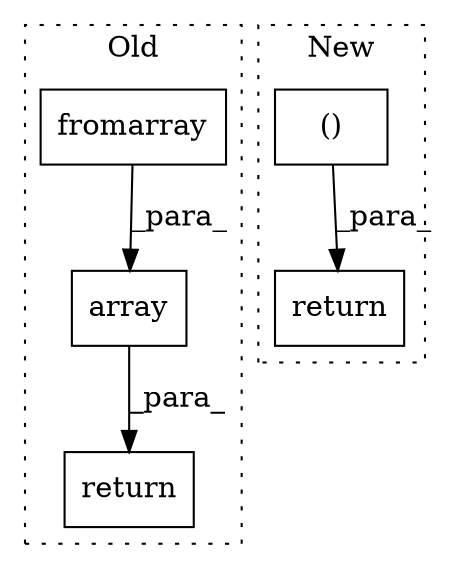 digraph G {
subgraph cluster0 {
1 [label="fromarray" a="32" s="4223,4238" l="10,1" shape="box"];
3 [label="return" a="41" s="4317" l="7" shape="box"];
5 [label="array" a="32" s="4211,4310" l="6,1" shape="box"];
label = "Old";
style="dotted";
}
subgraph cluster1 {
2 [label="return" a="41" s="4493" l="7" shape="box"];
4 [label="()" a="106" s="4511" l="62" shape="box"];
label = "New";
style="dotted";
}
1 -> 5 [label="_para_"];
4 -> 2 [label="_para_"];
5 -> 3 [label="_para_"];
}